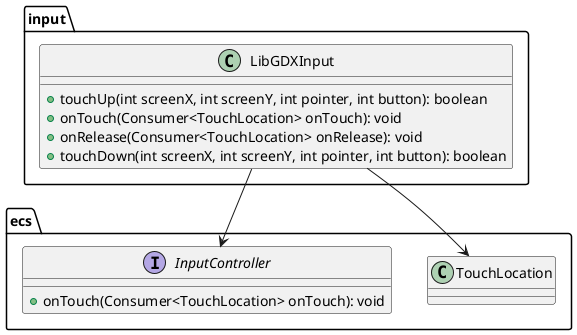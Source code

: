 @startuml
package input {
	
	class "LibGDXInput" as inputLibGDXInput {
		+touchUp(int screenX, int screenY, int pointer, int button): boolean 
		+onTouch(Consumer<TouchLocation> onTouch): void 
		+onRelease(Consumer<TouchLocation> onRelease): void 
		+touchDown(int screenX, int screenY, int pointer, int button): boolean 
	}
}
package ecs {
	
	class "TouchLocation" as ecsTouchLocation {
	}
	
	interface "InputController" as ecsInputController {
		+onTouch(Consumer<TouchLocation> onTouch): void
	}
}
inputLibGDXInput --> ecsInputController
inputLibGDXInput --> ecsTouchLocation
@enduml